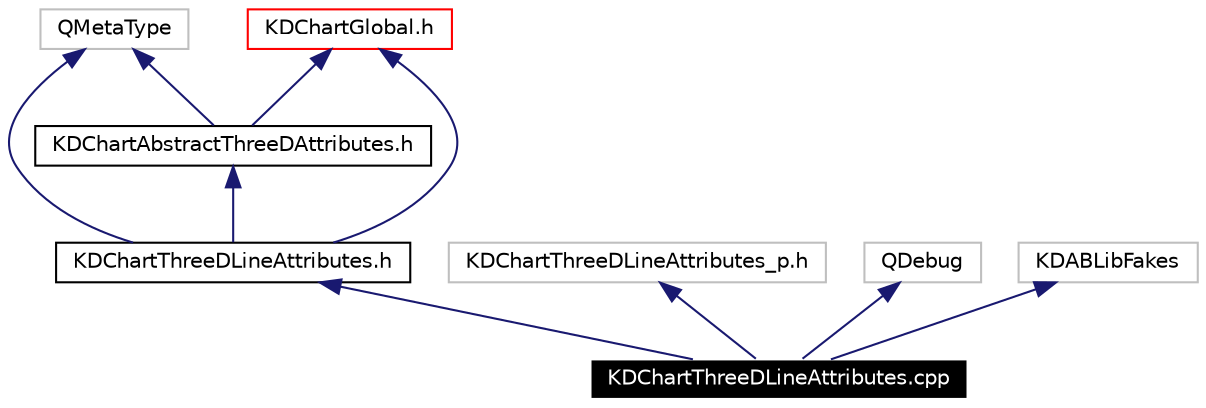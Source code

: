 digraph G
{
  edge [fontname="Helvetica",fontsize=10,labelfontname="Helvetica",labelfontsize=10];
  node [fontname="Helvetica",fontsize=10,shape=record];
  Node3161 [label="KDChartThreeDLineAttributes.cpp",height=0.2,width=0.4,color="white", fillcolor="black", style="filled" fontcolor="white"];
  Node3162 -> Node3161 [dir=back,color="midnightblue",fontsize=10,style="solid",fontname="Helvetica"];
  Node3162 [label="KDChartThreeDLineAttributes.h",height=0.2,width=0.4,color="black",URL="$_k_d_chart_three_d_line_attributes_8h.html"];
  Node3163 -> Node3162 [dir=back,color="midnightblue",fontsize=10,style="solid",fontname="Helvetica"];
  Node3163 [label="QMetaType",height=0.2,width=0.4,color="grey75"];
  Node3164 -> Node3162 [dir=back,color="midnightblue",fontsize=10,style="solid",fontname="Helvetica"];
  Node3164 [label="KDChartAbstractThreeDAttributes.h",height=0.2,width=0.4,color="black",URL="$_k_d_chart_abstract_three_d_attributes_8h.html"];
  Node3163 -> Node3164 [dir=back,color="midnightblue",fontsize=10,style="solid",fontname="Helvetica"];
  Node3165 -> Node3164 [dir=back,color="midnightblue",fontsize=10,style="solid",fontname="Helvetica"];
  Node3165 [label="KDChartGlobal.h",height=0.2,width=0.4,color="red",URL="$_k_d_chart_global_8h.html"];
  Node3165 -> Node3162 [dir=back,color="midnightblue",fontsize=10,style="solid",fontname="Helvetica"];
  Node3171 -> Node3161 [dir=back,color="midnightblue",fontsize=10,style="solid",fontname="Helvetica"];
  Node3171 [label="KDChartThreeDLineAttributes_p.h",height=0.2,width=0.4,color="grey75"];
  Node3172 -> Node3161 [dir=back,color="midnightblue",fontsize=10,style="solid",fontname="Helvetica"];
  Node3172 [label="QDebug",height=0.2,width=0.4,color="grey75"];
  Node3173 -> Node3161 [dir=back,color="midnightblue",fontsize=10,style="solid",fontname="Helvetica"];
  Node3173 [label="KDABLibFakes",height=0.2,width=0.4,color="grey75"];
}

